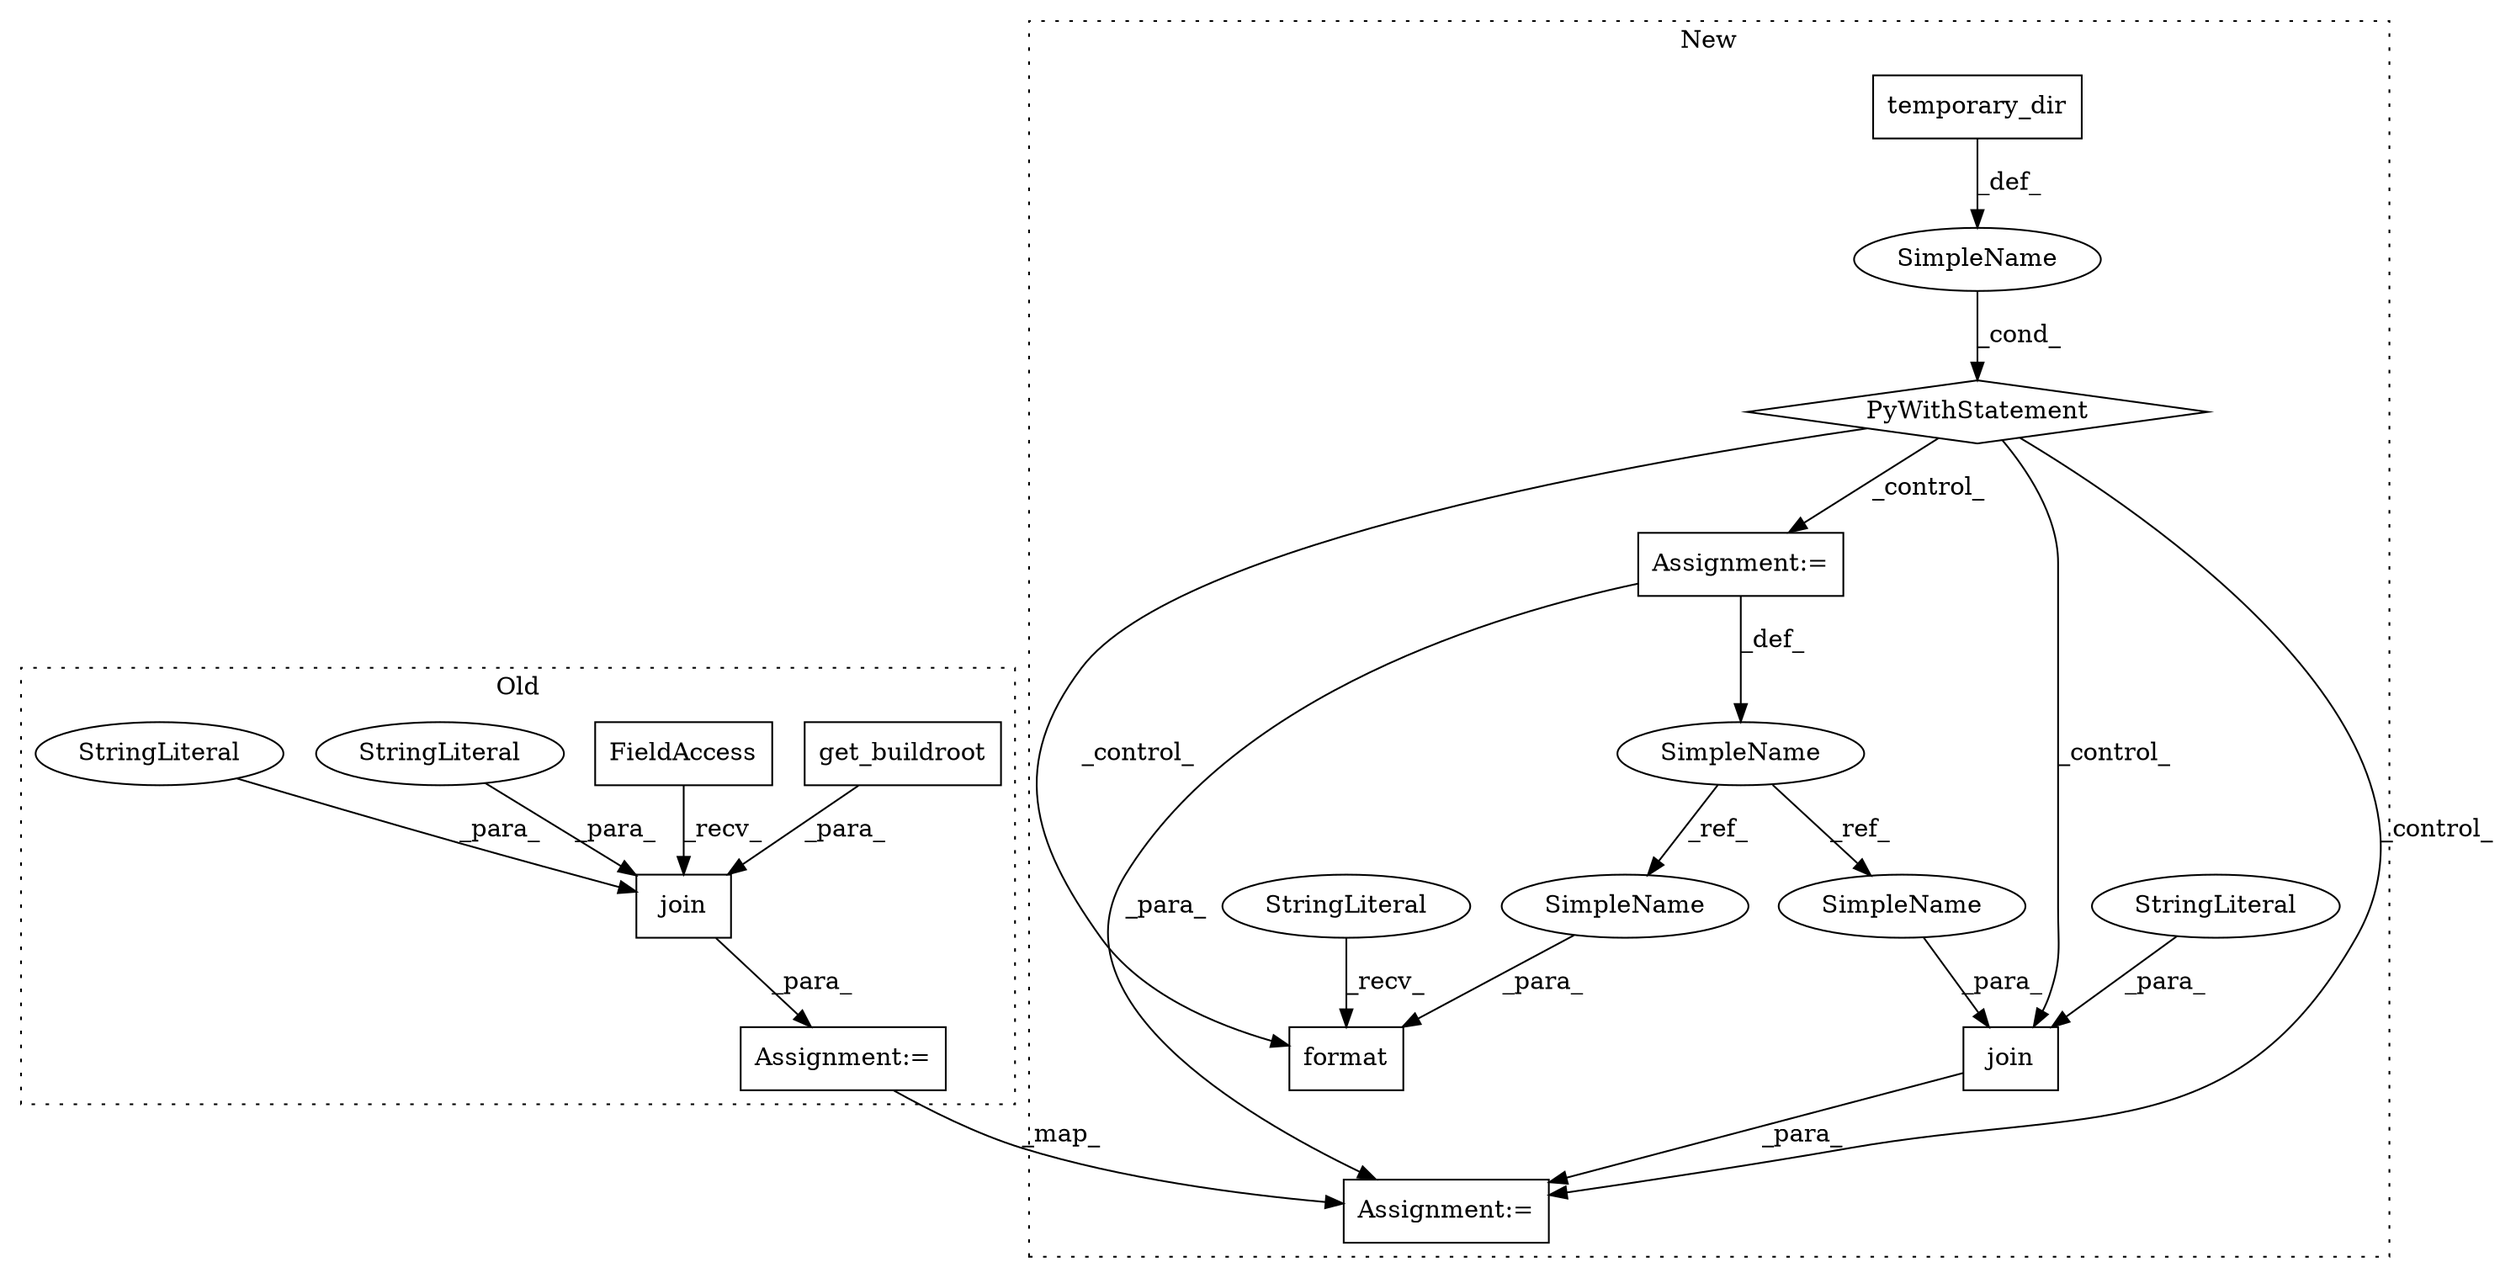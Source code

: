digraph G {
subgraph cluster0 {
1 [label="get_buildroot" a="32" s="4154" l="15" shape="box"];
10 [label="join" a="32" s="4149,4205" l="5,1" shape="box"];
11 [label="FieldAccess" a="22" s="4141" l="7" shape="box"];
12 [label="StringLiteral" a="45" s="4170" l="6" shape="ellipse"];
13 [label="StringLiteral" a="45" s="4177" l="28" shape="ellipse"];
14 [label="Assignment:=" a="7" s="4140" l="1" shape="box"];
label = "Old";
style="dotted";
}
subgraph cluster1 {
2 [label="format" a="32" s="4799,4813" l="7,1" shape="box"];
3 [label="SimpleName" a="42" s="" l="" shape="ellipse"];
4 [label="PyWithStatement" a="104" s="4578,4603" l="10,2" shape="diamond"];
5 [label="SimpleName" a="42" s="4617" l="7" shape="ellipse"];
6 [label="join" a="32" s="4707,4748" l="5,1" shape="box"];
7 [label="temporary_dir" a="32" s="4588" l="15" shape="box"];
8 [label="Assignment:=" a="7" s="4617" l="7" shape="box"];
9 [label="StringLiteral" a="45" s="4720" l="28" shape="ellipse"];
15 [label="Assignment:=" a="7" s="4698" l="1" shape="box"];
16 [label="StringLiteral" a="45" s="4778" l="20" shape="ellipse"];
17 [label="SimpleName" a="42" s="4806" l="7" shape="ellipse"];
18 [label="SimpleName" a="42" s="4712" l="7" shape="ellipse"];
label = "New";
style="dotted";
}
1 -> 10 [label="_para_"];
3 -> 4 [label="_cond_"];
4 -> 6 [label="_control_"];
4 -> 8 [label="_control_"];
4 -> 15 [label="_control_"];
4 -> 2 [label="_control_"];
5 -> 18 [label="_ref_"];
5 -> 17 [label="_ref_"];
6 -> 15 [label="_para_"];
7 -> 3 [label="_def_"];
8 -> 5 [label="_def_"];
8 -> 15 [label="_para_"];
9 -> 6 [label="_para_"];
10 -> 14 [label="_para_"];
11 -> 10 [label="_recv_"];
12 -> 10 [label="_para_"];
13 -> 10 [label="_para_"];
14 -> 15 [label="_map_"];
16 -> 2 [label="_recv_"];
17 -> 2 [label="_para_"];
18 -> 6 [label="_para_"];
}